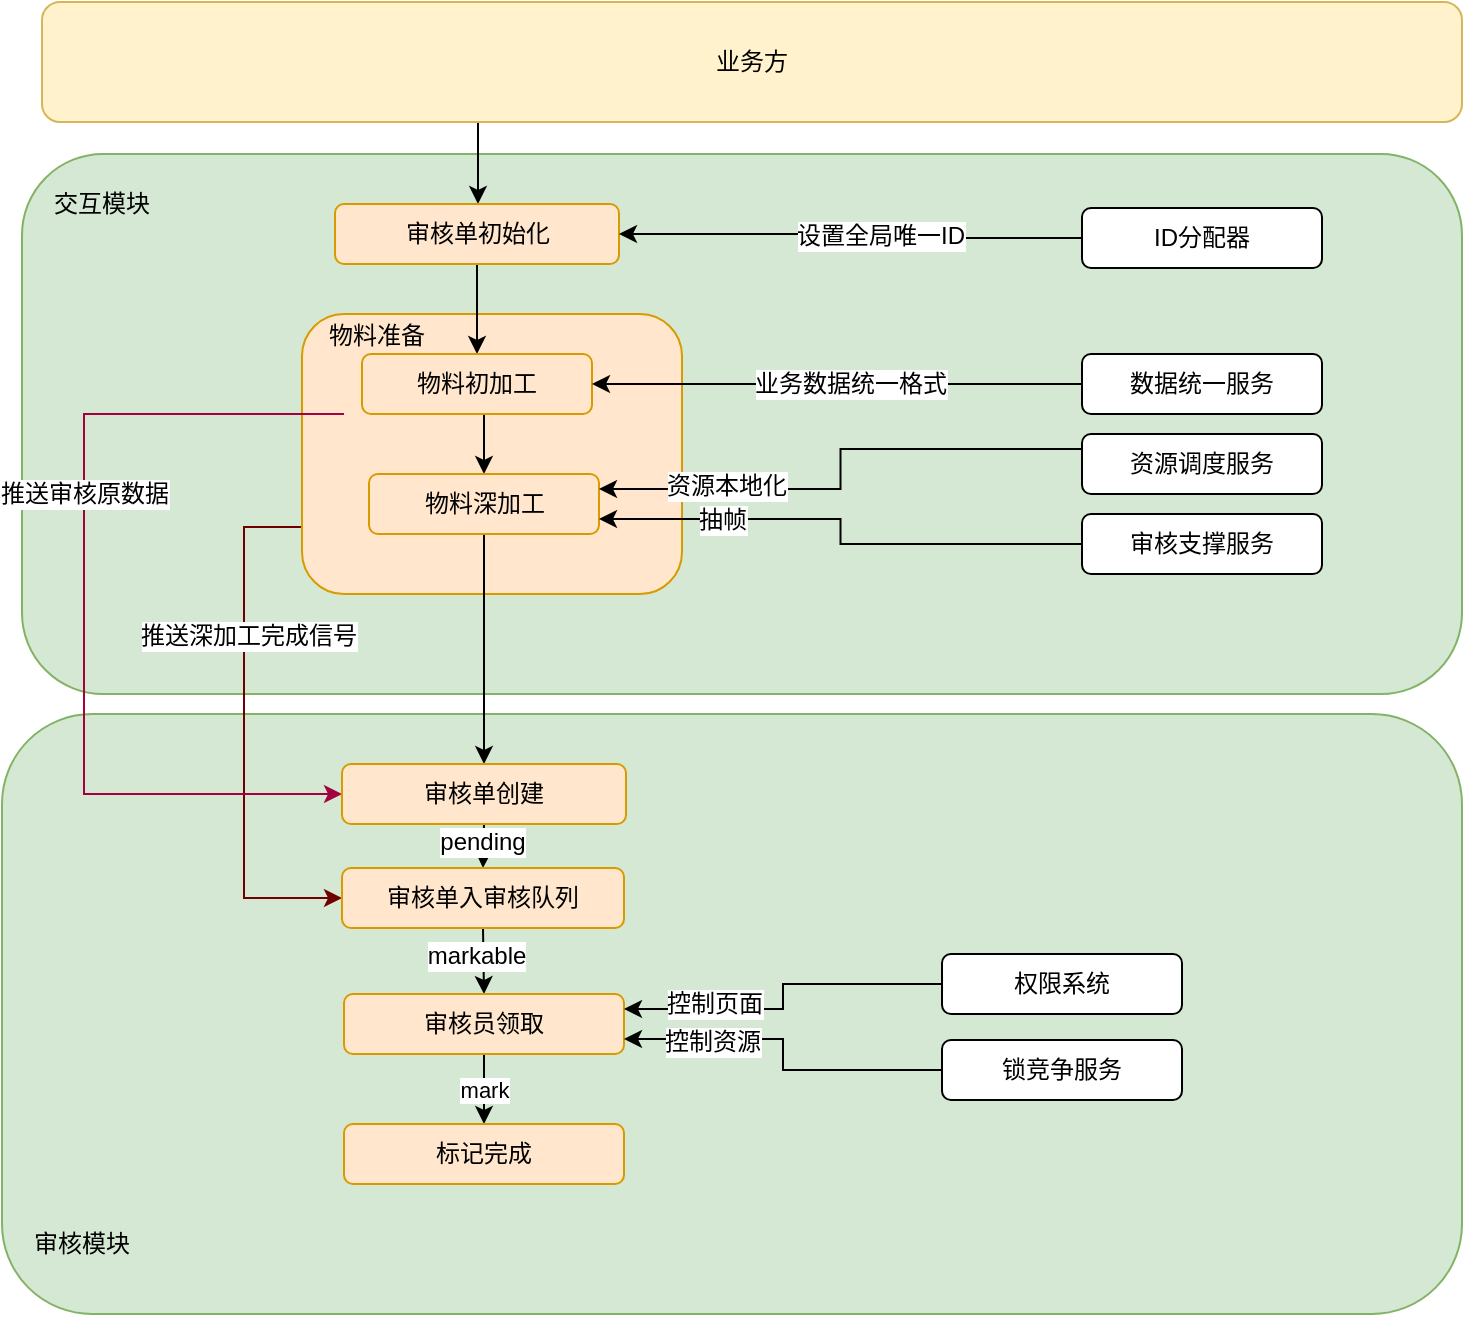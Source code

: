<mxfile version="10.6.0" type="github"><diagram id="ipaudz4VoA9dsfCKTygL" name="Page-1"><mxGraphModel dx="1745" dy="552" grid="1" gridSize="10" guides="1" tooltips="1" connect="1" arrows="1" fold="1" page="1" pageScale="1" pageWidth="827" pageHeight="1169" math="0" shadow="0"><root><mxCell id="0"/><mxCell id="1" parent="0"/><mxCell id="m9OTV7AAM7vStB_eTqAl-61" value="" style="rounded=1;whiteSpace=wrap;html=1;fillColor=#d5e8d4;strokeColor=#82b366;" vertex="1" parent="1"><mxGeometry x="-30" y="880" width="730" height="300" as="geometry"/></mxCell><mxCell id="m9OTV7AAM7vStB_eTqAl-60" value="" style="rounded=1;whiteSpace=wrap;html=1;fillColor=#d5e8d4;strokeColor=#82b366;" vertex="1" parent="1"><mxGeometry x="-20" y="600" width="720" height="270" as="geometry"/></mxCell><mxCell id="m9OTV7AAM7vStB_eTqAl-50" style="edgeStyle=orthogonalEdgeStyle;rounded=0;orthogonalLoop=1;jettySize=auto;html=1;exitX=0;exitY=0.75;exitDx=0;exitDy=0;fillColor=#a20025;strokeColor=#6F0000;entryX=0;entryY=0.5;entryDx=0;entryDy=0;" edge="1" parent="1" target="m9OTV7AAM7vStB_eTqAl-39"><mxGeometry relative="1" as="geometry"><mxPoint x="141" y="786.5" as="sourcePoint"/><mxPoint x="131" y="973.5" as="targetPoint"/><Array as="points"><mxPoint x="91" y="787"/><mxPoint x="91" y="972"/></Array></mxGeometry></mxCell><mxCell id="m9OTV7AAM7vStB_eTqAl-51" value="推送深加工完成信号" style="text;html=1;resizable=0;points=[];align=center;verticalAlign=middle;labelBackgroundColor=#ffffff;" vertex="1" connectable="0" parent="m9OTV7AAM7vStB_eTqAl-50"><mxGeometry x="-0.267" y="2" relative="1" as="geometry"><mxPoint as="offset"/></mxGeometry></mxCell><mxCell id="m9OTV7AAM7vStB_eTqAl-23" value="" style="rounded=1;whiteSpace=wrap;html=1;fillColor=#ffe6cc;strokeColor=#d79b00;" vertex="1" parent="1"><mxGeometry x="120" y="680" width="190" height="140" as="geometry"/></mxCell><mxCell id="m9OTV7AAM7vStB_eTqAl-28" style="edgeStyle=orthogonalEdgeStyle;rounded=0;orthogonalLoop=1;jettySize=auto;html=1;exitX=0.25;exitY=1;exitDx=0;exitDy=0;" edge="1" parent="1" source="XifWRVbYAJfhHNXhCuVm-2" target="m9OTV7AAM7vStB_eTqAl-1"><mxGeometry relative="1" as="geometry"><Array as="points"><mxPoint x="208" y="584"/></Array></mxGeometry></mxCell><mxCell id="XifWRVbYAJfhHNXhCuVm-2" value="业务方" style="rounded=1;whiteSpace=wrap;html=1;fillColor=#fff2cc;strokeColor=#d6b656;" parent="1" vertex="1"><mxGeometry x="-10" y="524" width="710" height="60" as="geometry"/></mxCell><mxCell id="m9OTV7AAM7vStB_eTqAl-15" style="edgeStyle=orthogonalEdgeStyle;rounded=0;orthogonalLoop=1;jettySize=auto;html=1;exitX=0.5;exitY=1;exitDx=0;exitDy=0;" edge="1" parent="1" source="m9OTV7AAM7vStB_eTqAl-1" target="m9OTV7AAM7vStB_eTqAl-11"><mxGeometry relative="1" as="geometry"/></mxCell><mxCell id="m9OTV7AAM7vStB_eTqAl-1" value="审核单初始化" style="rounded=1;whiteSpace=wrap;html=1;fillColor=#ffe6cc;strokeColor=#d79b00;" vertex="1" parent="1"><mxGeometry x="136.5" y="625" width="142" height="30" as="geometry"/></mxCell><mxCell id="m9OTV7AAM7vStB_eTqAl-6" style="edgeStyle=orthogonalEdgeStyle;rounded=0;orthogonalLoop=1;jettySize=auto;html=1;exitX=0;exitY=0.5;exitDx=0;exitDy=0;entryX=1;entryY=0.5;entryDx=0;entryDy=0;" edge="1" parent="1" source="m9OTV7AAM7vStB_eTqAl-3" target="m9OTV7AAM7vStB_eTqAl-1"><mxGeometry relative="1" as="geometry"/></mxCell><mxCell id="m9OTV7AAM7vStB_eTqAl-7" value="设置全局唯一ID" style="text;html=1;resizable=0;points=[];align=center;verticalAlign=middle;labelBackgroundColor=#ffffff;" vertex="1" connectable="0" parent="m9OTV7AAM7vStB_eTqAl-6"><mxGeometry x="-0.129" y="3" relative="1" as="geometry"><mxPoint y="-4" as="offset"/></mxGeometry></mxCell><mxCell id="m9OTV7AAM7vStB_eTqAl-3" value="ID分配器" style="rounded=1;whiteSpace=wrap;html=1;" vertex="1" parent="1"><mxGeometry x="510" y="627" width="120" height="30" as="geometry"/></mxCell><mxCell id="m9OTV7AAM7vStB_eTqAl-32" style="edgeStyle=orthogonalEdgeStyle;rounded=0;orthogonalLoop=1;jettySize=auto;html=1;exitX=0.5;exitY=1;exitDx=0;exitDy=0;entryX=0.5;entryY=0;entryDx=0;entryDy=0;" edge="1" parent="1" source="m9OTV7AAM7vStB_eTqAl-11" target="m9OTV7AAM7vStB_eTqAl-16"><mxGeometry relative="1" as="geometry"/></mxCell><mxCell id="m9OTV7AAM7vStB_eTqAl-37" style="edgeStyle=orthogonalEdgeStyle;rounded=0;orthogonalLoop=1;jettySize=auto;html=1;exitX=0;exitY=0.5;exitDx=0;exitDy=0;entryX=0;entryY=0.5;entryDx=0;entryDy=0;fillColor=#d80073;strokeColor=#A50040;" edge="1" parent="1" target="m9OTV7AAM7vStB_eTqAl-36"><mxGeometry relative="1" as="geometry"><mxPoint x="141" y="730" as="sourcePoint"/><mxPoint x="131" y="920" as="targetPoint"/><Array as="points"><mxPoint x="11" y="730"/><mxPoint x="11" y="920"/></Array></mxGeometry></mxCell><mxCell id="m9OTV7AAM7vStB_eTqAl-38" value="推送审核原数据" style="text;html=1;resizable=0;points=[];align=center;verticalAlign=middle;labelBackgroundColor=#ffffff;" vertex="1" connectable="0" parent="m9OTV7AAM7vStB_eTqAl-37"><mxGeometry x="0.094" y="-1" relative="1" as="geometry"><mxPoint x="1" y="-76" as="offset"/></mxGeometry></mxCell><mxCell id="m9OTV7AAM7vStB_eTqAl-11" value="物料初加工" style="rounded=1;whiteSpace=wrap;html=1;fillColor=#ffe6cc;strokeColor=#d79b00;" vertex="1" parent="1"><mxGeometry x="150" y="700" width="115" height="30" as="geometry"/></mxCell><mxCell id="m9OTV7AAM7vStB_eTqAl-13" style="edgeStyle=orthogonalEdgeStyle;rounded=0;orthogonalLoop=1;jettySize=auto;html=1;exitX=0;exitY=0.5;exitDx=0;exitDy=0;entryX=1;entryY=0.5;entryDx=0;entryDy=0;" edge="1" parent="1" source="m9OTV7AAM7vStB_eTqAl-12" target="m9OTV7AAM7vStB_eTqAl-11"><mxGeometry relative="1" as="geometry"/></mxCell><mxCell id="m9OTV7AAM7vStB_eTqAl-14" value="业务数据统一格式" style="text;html=1;resizable=0;points=[];align=center;verticalAlign=middle;labelBackgroundColor=#ffffff;" vertex="1" connectable="0" parent="m9OTV7AAM7vStB_eTqAl-13"><mxGeometry x="-0.053" relative="1" as="geometry"><mxPoint as="offset"/></mxGeometry></mxCell><mxCell id="m9OTV7AAM7vStB_eTqAl-12" value="数据统一服务" style="rounded=1;whiteSpace=wrap;html=1;" vertex="1" parent="1"><mxGeometry x="510" y="700" width="120" height="30" as="geometry"/></mxCell><mxCell id="m9OTV7AAM7vStB_eTqAl-45" style="edgeStyle=orthogonalEdgeStyle;rounded=0;orthogonalLoop=1;jettySize=auto;html=1;exitX=0.5;exitY=1;exitDx=0;exitDy=0;" edge="1" parent="1" source="m9OTV7AAM7vStB_eTqAl-16" target="m9OTV7AAM7vStB_eTqAl-36"><mxGeometry relative="1" as="geometry"/></mxCell><mxCell id="m9OTV7AAM7vStB_eTqAl-16" value="物料深加工" style="rounded=1;whiteSpace=wrap;html=1;fillColor=#ffe6cc;strokeColor=#d79b00;" vertex="1" parent="1"><mxGeometry x="153.5" y="760" width="115" height="30" as="geometry"/></mxCell><mxCell id="m9OTV7AAM7vStB_eTqAl-19" style="edgeStyle=orthogonalEdgeStyle;rounded=0;orthogonalLoop=1;jettySize=auto;html=1;exitX=0;exitY=0.25;exitDx=0;exitDy=0;entryX=1;entryY=0.25;entryDx=0;entryDy=0;" edge="1" parent="1" source="m9OTV7AAM7vStB_eTqAl-17" target="m9OTV7AAM7vStB_eTqAl-16"><mxGeometry relative="1" as="geometry"/></mxCell><mxCell id="m9OTV7AAM7vStB_eTqAl-20" value="资源本地化" style="text;html=1;resizable=0;points=[];align=center;verticalAlign=middle;labelBackgroundColor=#ffffff;" vertex="1" connectable="0" parent="m9OTV7AAM7vStB_eTqAl-19"><mxGeometry x="0.613" y="-1" relative="1" as="geometry"><mxPoint x="13" y="-1" as="offset"/></mxGeometry></mxCell><mxCell id="m9OTV7AAM7vStB_eTqAl-17" value="资源调度服务" style="rounded=1;whiteSpace=wrap;html=1;" vertex="1" parent="1"><mxGeometry x="510" y="740" width="120" height="30" as="geometry"/></mxCell><mxCell id="m9OTV7AAM7vStB_eTqAl-21" style="edgeStyle=orthogonalEdgeStyle;rounded=0;orthogonalLoop=1;jettySize=auto;html=1;exitX=0;exitY=0.5;exitDx=0;exitDy=0;entryX=1;entryY=0.75;entryDx=0;entryDy=0;" edge="1" parent="1" source="m9OTV7AAM7vStB_eTqAl-18" target="m9OTV7AAM7vStB_eTqAl-16"><mxGeometry relative="1" as="geometry"/></mxCell><mxCell id="m9OTV7AAM7vStB_eTqAl-22" value="抽帧" style="text;html=1;resizable=0;points=[];align=center;verticalAlign=middle;labelBackgroundColor=#ffffff;" vertex="1" connectable="0" parent="m9OTV7AAM7vStB_eTqAl-21"><mxGeometry x="0.583" y="3" relative="1" as="geometry"><mxPoint x="8" y="-3" as="offset"/></mxGeometry></mxCell><mxCell id="m9OTV7AAM7vStB_eTqAl-18" value="审核支撑服务" style="rounded=1;whiteSpace=wrap;html=1;" vertex="1" parent="1"><mxGeometry x="510" y="780" width="120" height="30" as="geometry"/></mxCell><mxCell id="m9OTV7AAM7vStB_eTqAl-24" value="物料准备" style="text;html=1;strokeColor=none;fillColor=none;align=center;verticalAlign=middle;whiteSpace=wrap;rounded=0;" vertex="1" parent="1"><mxGeometry x="130" y="683" width="55" height="15" as="geometry"/></mxCell><mxCell id="m9OTV7AAM7vStB_eTqAl-46" style="edgeStyle=orthogonalEdgeStyle;rounded=0;orthogonalLoop=1;jettySize=auto;html=1;exitX=0.5;exitY=1;exitDx=0;exitDy=0;entryX=0.5;entryY=0;entryDx=0;entryDy=0;" edge="1" parent="1" source="m9OTV7AAM7vStB_eTqAl-36" target="m9OTV7AAM7vStB_eTqAl-39"><mxGeometry relative="1" as="geometry"/></mxCell><mxCell id="m9OTV7AAM7vStB_eTqAl-47" value="pending" style="text;html=1;resizable=0;points=[];align=center;verticalAlign=middle;labelBackgroundColor=#ffffff;" vertex="1" connectable="0" parent="m9OTV7AAM7vStB_eTqAl-46"><mxGeometry x="-0.15" y="-1" relative="1" as="geometry"><mxPoint as="offset"/></mxGeometry></mxCell><mxCell id="m9OTV7AAM7vStB_eTqAl-36" value="审核单创建" style="rounded=1;whiteSpace=wrap;html=1;fillColor=#ffe6cc;strokeColor=#d79b00;" vertex="1" parent="1"><mxGeometry x="140" y="905" width="142" height="30" as="geometry"/></mxCell><mxCell id="m9OTV7AAM7vStB_eTqAl-54" style="edgeStyle=orthogonalEdgeStyle;rounded=0;orthogonalLoop=1;jettySize=auto;html=1;exitX=0.5;exitY=1;exitDx=0;exitDy=0;entryX=0.5;entryY=0;entryDx=0;entryDy=0;" edge="1" parent="1" source="m9OTV7AAM7vStB_eTqAl-39" target="m9OTV7AAM7vStB_eTqAl-52"><mxGeometry relative="1" as="geometry"/></mxCell><mxCell id="m9OTV7AAM7vStB_eTqAl-55" value="markable" style="text;html=1;resizable=0;points=[];align=center;verticalAlign=middle;labelBackgroundColor=#ffffff;" vertex="1" connectable="0" parent="m9OTV7AAM7vStB_eTqAl-54"><mxGeometry x="-0.448" y="-4" relative="1" as="geometry"><mxPoint y="5" as="offset"/></mxGeometry></mxCell><mxCell id="m9OTV7AAM7vStB_eTqAl-39" value="审核单入审核队列" style="rounded=1;whiteSpace=wrap;html=1;fillColor=#ffe6cc;strokeColor=#d79b00;" vertex="1" parent="1"><mxGeometry x="140" y="957" width="141" height="30" as="geometry"/></mxCell><mxCell id="m9OTV7AAM7vStB_eTqAl-56" value="mark" style="edgeStyle=orthogonalEdgeStyle;rounded=0;orthogonalLoop=1;jettySize=auto;html=1;exitX=0.5;exitY=1;exitDx=0;exitDy=0;entryX=0.5;entryY=0;entryDx=0;entryDy=0;" edge="1" parent="1" source="m9OTV7AAM7vStB_eTqAl-52" target="m9OTV7AAM7vStB_eTqAl-53"><mxGeometry relative="1" as="geometry"/></mxCell><mxCell id="m9OTV7AAM7vStB_eTqAl-52" value="审核员领取" style="rounded=1;whiteSpace=wrap;html=1;fillColor=#ffe6cc;strokeColor=#d79b00;" vertex="1" parent="1"><mxGeometry x="141" y="1020" width="140" height="30" as="geometry"/></mxCell><mxCell id="m9OTV7AAM7vStB_eTqAl-53" value="标记完成" style="rounded=1;whiteSpace=wrap;html=1;fillColor=#ffe6cc;strokeColor=#d79b00;" vertex="1" parent="1"><mxGeometry x="141" y="1085" width="140" height="30" as="geometry"/></mxCell><mxCell id="m9OTV7AAM7vStB_eTqAl-63" value="审核模块" style="text;html=1;strokeColor=none;fillColor=none;align=center;verticalAlign=middle;whiteSpace=wrap;rounded=0;" vertex="1" parent="1"><mxGeometry x="-20" y="1135" width="60" height="20" as="geometry"/></mxCell><mxCell id="m9OTV7AAM7vStB_eTqAl-67" value="交互模块" style="text;html=1;strokeColor=none;fillColor=none;align=center;verticalAlign=middle;whiteSpace=wrap;rounded=0;" vertex="1" parent="1"><mxGeometry x="-10" y="615" width="60" height="20" as="geometry"/></mxCell><mxCell id="m9OTV7AAM7vStB_eTqAl-79" style="edgeStyle=orthogonalEdgeStyle;rounded=0;orthogonalLoop=1;jettySize=auto;html=1;exitX=0;exitY=0.5;exitDx=0;exitDy=0;entryX=1;entryY=0.75;entryDx=0;entryDy=0;" edge="1" parent="1" source="m9OTV7AAM7vStB_eTqAl-72" target="m9OTV7AAM7vStB_eTqAl-52"><mxGeometry relative="1" as="geometry"/></mxCell><mxCell id="m9OTV7AAM7vStB_eTqAl-81" value="控制资源" style="text;html=1;resizable=0;points=[];align=center;verticalAlign=middle;labelBackgroundColor=#ffffff;" vertex="1" connectable="0" parent="m9OTV7AAM7vStB_eTqAl-79"><mxGeometry x="0.578" y="-3" relative="1" as="geometry"><mxPoint x="7" y="4" as="offset"/></mxGeometry></mxCell><mxCell id="m9OTV7AAM7vStB_eTqAl-72" value="锁竞争服务" style="rounded=1;whiteSpace=wrap;html=1;" vertex="1" parent="1"><mxGeometry x="440" y="1043" width="120" height="30" as="geometry"/></mxCell><mxCell id="m9OTV7AAM7vStB_eTqAl-78" style="edgeStyle=orthogonalEdgeStyle;rounded=0;orthogonalLoop=1;jettySize=auto;html=1;exitX=0;exitY=0.5;exitDx=0;exitDy=0;entryX=1;entryY=0.25;entryDx=0;entryDy=0;" edge="1" parent="1" source="m9OTV7AAM7vStB_eTqAl-76" target="m9OTV7AAM7vStB_eTqAl-52"><mxGeometry relative="1" as="geometry"/></mxCell><mxCell id="m9OTV7AAM7vStB_eTqAl-80" value="控制页面" style="text;html=1;resizable=0;points=[];align=center;verticalAlign=middle;labelBackgroundColor=#ffffff;" vertex="1" connectable="0" parent="m9OTV7AAM7vStB_eTqAl-78"><mxGeometry x="0.624" y="1" relative="1" as="geometry"><mxPoint x="13" y="-4" as="offset"/></mxGeometry></mxCell><mxCell id="m9OTV7AAM7vStB_eTqAl-76" value="权限系统" style="rounded=1;whiteSpace=wrap;html=1;" vertex="1" parent="1"><mxGeometry x="440" y="1000" width="120" height="30" as="geometry"/></mxCell></root></mxGraphModel></diagram></mxfile>